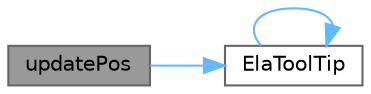 digraph "updatePos"
{
 // LATEX_PDF_SIZE
  bgcolor="transparent";
  edge [fontname=Helvetica,fontsize=10,labelfontname=Helvetica,labelfontsize=10];
  node [fontname=Helvetica,fontsize=10,shape=box,height=0.2,width=0.4];
  rankdir="LR";
  Node1 [id="Node000001",label="updatePos",height=0.2,width=0.4,color="gray40", fillcolor="grey60", style="filled", fontcolor="black",tooltip="更新工具提示位置"];
  Node1 -> Node2 [id="edge1_Node000001_Node000002",color="steelblue1",style="solid",tooltip=" "];
  Node2 [id="Node000002",label="ElaToolTip",height=0.2,width=0.4,color="grey40", fillcolor="white", style="filled",URL="$class_ela_tool_tip.html#a87e6a85323613fb327ec2d682330c72a",tooltip="构造函数，初始化工具提示"];
  Node2 -> Node2 [id="edge2_Node000002_Node000002",color="steelblue1",style="solid",tooltip=" "];
}
